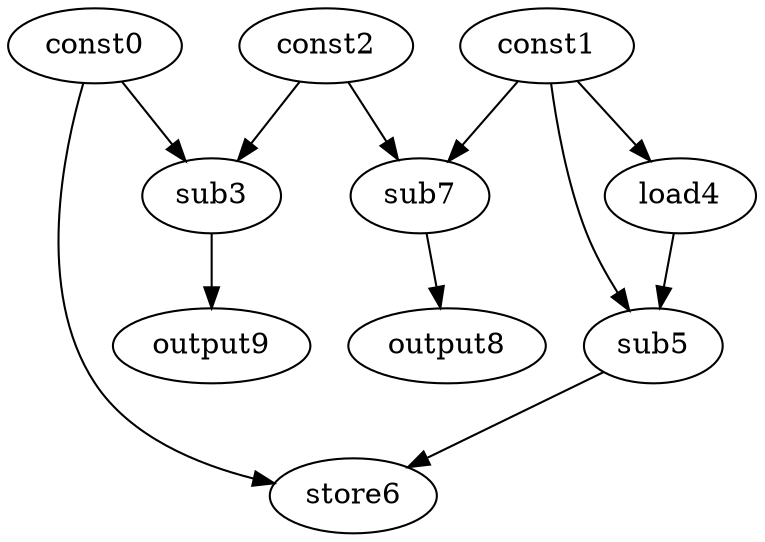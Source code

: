 digraph G { 
const0[opcode=const]; 
const1[opcode=const]; 
const2[opcode=const]; 
sub3[opcode=sub]; 
load4[opcode=load]; 
sub5[opcode=sub]; 
store6[opcode=store]; 
sub7[opcode=sub]; 
output8[opcode=output]; 
output9[opcode=output]; 
const0->sub3[operand=0];
const2->sub3[operand=1];
const1->load4[operand=0];
const1->sub7[operand=0];
const2->sub7[operand=1];
const1->sub5[operand=0];
load4->sub5[operand=1];
sub7->output8[operand=0];
sub3->output9[operand=0];
const0->store6[operand=0];
sub5->store6[operand=1];
}
